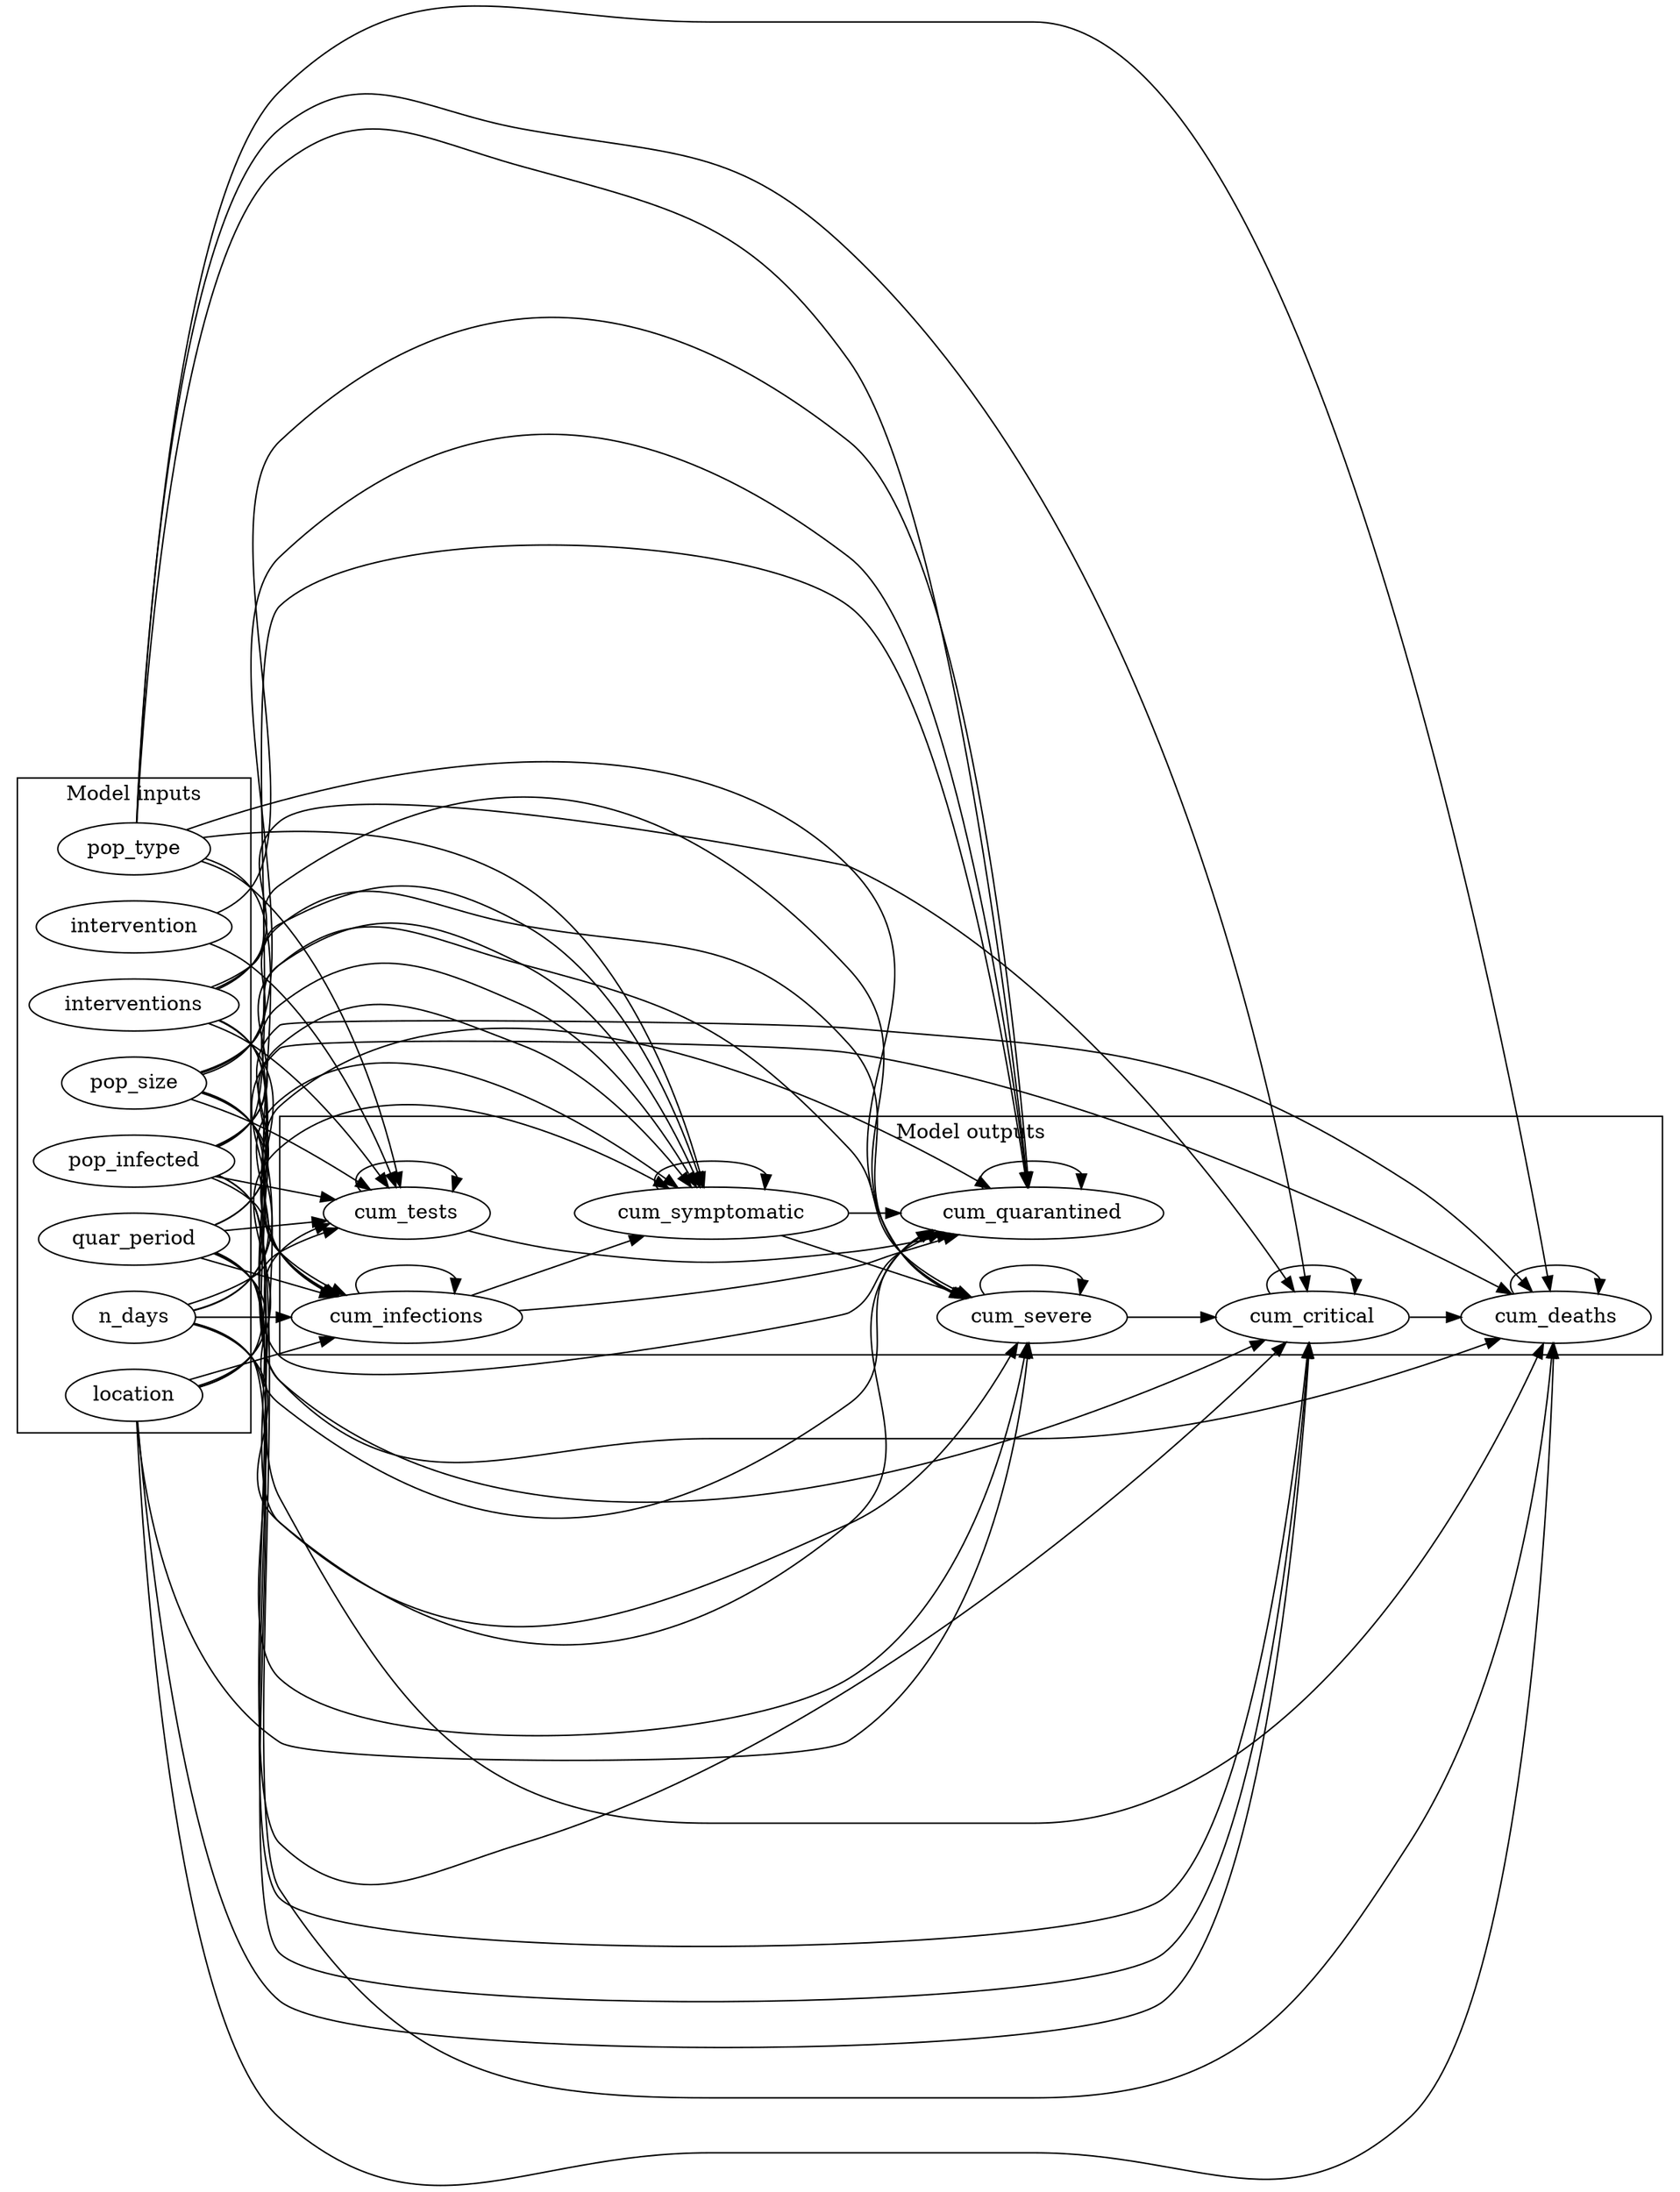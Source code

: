 digraph "" {
	graph [newrank=True,
		rankdir=LR
	];
	subgraph cluster_outputs {
		graph [label="Model outputs"];
		cum_tests;
		cum_quarantined;
		cum_infections;
		cum_symptomatic;
		cum_severe;
		cum_critical;
		cum_deaths;
	}
	subgraph cluster_inputs {
		graph [label="Model inputs"];
		quar_period;
		n_days;
		pop_type;
		pop_size;
		pop_infected;
		location;
		interventions;
		intervention;
	}
	quar_period -> cum_tests;
	quar_period -> cum_quarantined;
	quar_period -> cum_infections;
	quar_period -> cum_symptomatic;
	quar_period -> cum_severe;
	quar_period -> cum_critical;
	quar_period -> cum_deaths;
	n_days -> cum_tests;
	n_days -> cum_quarantined;
	n_days -> cum_infections;
	n_days -> cum_symptomatic;
	n_days -> cum_severe;
	n_days -> cum_critical;
	n_days -> cum_deaths;
	pop_type -> cum_tests;
	pop_type -> cum_quarantined;
	pop_type -> cum_infections;
	pop_type -> cum_symptomatic;
	pop_type -> cum_severe;
	pop_type -> cum_critical;
	pop_type -> cum_deaths;
	pop_size -> cum_tests;
	pop_size -> cum_quarantined;
	pop_size -> cum_infections;
	pop_size -> cum_symptomatic;
	pop_size -> cum_severe;
	pop_size -> cum_critical;
	pop_size -> cum_deaths;
	pop_infected -> cum_tests;
	pop_infected -> cum_quarantined;
	pop_infected -> cum_infections;
	pop_infected -> cum_symptomatic;
	pop_infected -> cum_severe;
	pop_infected -> cum_critical;
	pop_infected -> cum_deaths;
	location -> cum_tests;
	location -> cum_quarantined;
	location -> cum_infections;
	location -> cum_symptomatic;
	location -> cum_severe;
	location -> cum_critical;
	location -> cum_deaths;
	interventions -> cum_tests;
	interventions -> cum_quarantined;
	interventions -> cum_infections;
	interventions -> cum_symptomatic;
	interventions -> cum_severe;
	interventions -> cum_critical;
	interventions -> cum_deaths;
	intervention -> cum_tests;
	intervention -> cum_quarantined;
	cum_tests -> cum_tests;
	cum_tests -> cum_quarantined;
	cum_quarantined -> cum_quarantined;
	cum_infections -> cum_quarantined;
	cum_infections -> cum_infections;
	cum_infections -> cum_symptomatic;
	cum_symptomatic -> cum_quarantined;
	cum_symptomatic -> cum_symptomatic;
	cum_symptomatic -> cum_severe;
	cum_severe -> cum_severe;
	cum_severe -> cum_critical;
	cum_critical -> cum_critical;
	cum_critical -> cum_deaths;
	cum_deaths -> cum_deaths;
}
